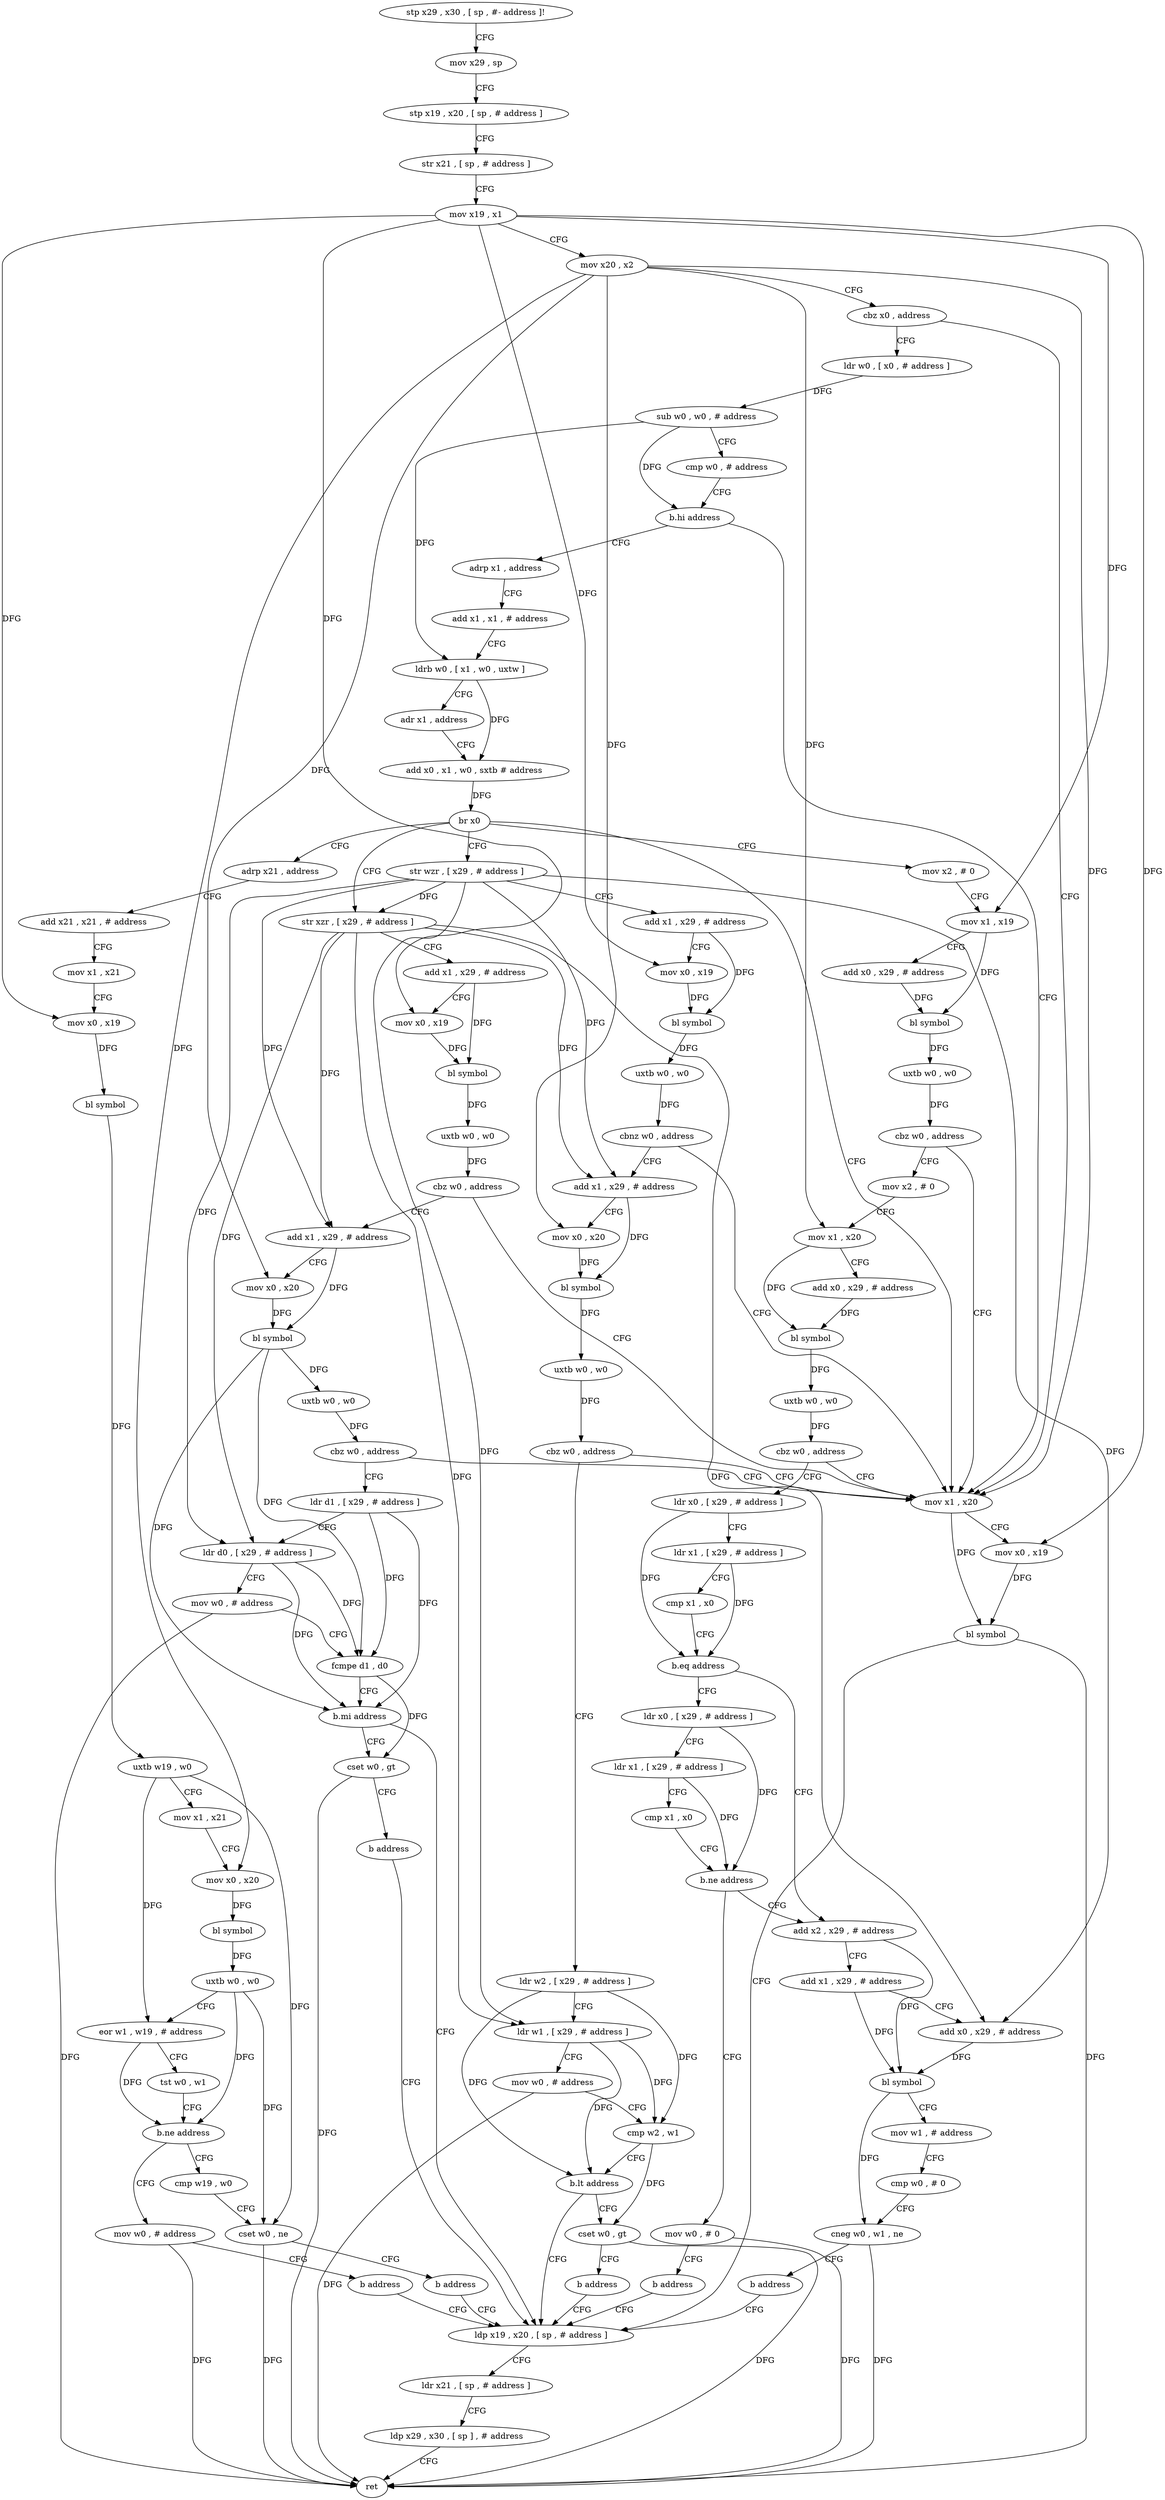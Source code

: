 digraph "func" {
"148500" [label = "stp x29 , x30 , [ sp , #- address ]!" ]
"148504" [label = "mov x29 , sp" ]
"148508" [label = "stp x19 , x20 , [ sp , # address ]" ]
"148512" [label = "str x21 , [ sp , # address ]" ]
"148516" [label = "mov x19 , x1" ]
"148520" [label = "mov x20 , x2" ]
"148524" [label = "cbz x0 , address" ]
"148592" [label = "mov x1 , x20" ]
"148528" [label = "ldr w0 , [ x0 , # address ]" ]
"148596" [label = "mov x0 , x19" ]
"148600" [label = "bl symbol" ]
"148604" [label = "ldp x19 , x20 , [ sp , # address ]" ]
"148532" [label = "sub w0 , w0 , # address" ]
"148536" [label = "cmp w0 , # address" ]
"148540" [label = "b.hi address" ]
"148544" [label = "adrp x1 , address" ]
"148548" [label = "add x1 , x1 , # address" ]
"148552" [label = "ldrb w0 , [ x1 , w0 , uxtw ]" ]
"148556" [label = "adr x1 , address" ]
"148560" [label = "add x0 , x1 , w0 , sxtb # address" ]
"148564" [label = "br x0" ]
"148568" [label = "str wzr , [ x29 , # address ]" ]
"148668" [label = "str xzr , [ x29 , # address ]" ]
"148740" [label = "adrp x21 , address" ]
"148804" [label = "mov x2 , # 0" ]
"148572" [label = "add x1 , x29 , # address" ]
"148576" [label = "mov x0 , x19" ]
"148580" [label = "bl symbol" ]
"148584" [label = "uxtb w0 , w0" ]
"148588" [label = "cbnz w0 , address" ]
"148620" [label = "add x1 , x29 , # address" ]
"148672" [label = "add x1 , x29 , # address" ]
"148676" [label = "mov x0 , x19" ]
"148680" [label = "bl symbol" ]
"148684" [label = "uxtb w0 , w0" ]
"148688" [label = "cbz w0 , address" ]
"148692" [label = "add x1 , x29 , # address" ]
"148744" [label = "add x21 , x21 , # address" ]
"148748" [label = "mov x1 , x21" ]
"148752" [label = "mov x0 , x19" ]
"148756" [label = "bl symbol" ]
"148760" [label = "uxtb w19 , w0" ]
"148764" [label = "mov x1 , x21" ]
"148768" [label = "mov x0 , x20" ]
"148772" [label = "bl symbol" ]
"148776" [label = "uxtb w0 , w0" ]
"148780" [label = "eor w1 , w19 , # address" ]
"148784" [label = "tst w0 , w1" ]
"148788" [label = "b.ne address" ]
"148924" [label = "mov w0 , # address" ]
"148792" [label = "cmp w19 , w0" ]
"148808" [label = "mov x1 , x19" ]
"148812" [label = "add x0 , x29 , # address" ]
"148816" [label = "bl symbol" ]
"148820" [label = "uxtb w0 , w0" ]
"148824" [label = "cbz w0 , address" ]
"148828" [label = "mov x2 , # 0" ]
"148624" [label = "mov x0 , x20" ]
"148628" [label = "bl symbol" ]
"148632" [label = "uxtb w0 , w0" ]
"148636" [label = "cbz w0 , address" ]
"148640" [label = "ldr w2 , [ x29 , # address ]" ]
"148696" [label = "mov x0 , x20" ]
"148700" [label = "bl symbol" ]
"148704" [label = "uxtb w0 , w0" ]
"148708" [label = "cbz w0 , address" ]
"148712" [label = "ldr d1 , [ x29 , # address ]" ]
"148928" [label = "b address" ]
"148796" [label = "cset w0 , ne" ]
"148800" [label = "b address" ]
"148832" [label = "mov x1 , x20" ]
"148836" [label = "add x0 , x29 , # address" ]
"148840" [label = "bl symbol" ]
"148844" [label = "uxtb w0 , w0" ]
"148848" [label = "cbz w0 , address" ]
"148852" [label = "ldr x0 , [ x29 , # address ]" ]
"148644" [label = "ldr w1 , [ x29 , # address ]" ]
"148648" [label = "mov w0 , # address" ]
"148652" [label = "cmp w2 , w1" ]
"148656" [label = "b.lt address" ]
"148660" [label = "cset w0 , gt" ]
"148716" [label = "ldr d0 , [ x29 , # address ]" ]
"148720" [label = "mov w0 , # address" ]
"148724" [label = "fcmpe d1 , d0" ]
"148728" [label = "b.mi address" ]
"148732" [label = "cset w0 , gt" ]
"148608" [label = "ldr x21 , [ sp , # address ]" ]
"148612" [label = "ldp x29 , x30 , [ sp ] , # address" ]
"148616" [label = "ret" ]
"148856" [label = "ldr x1 , [ x29 , # address ]" ]
"148860" [label = "cmp x1 , x0" ]
"148864" [label = "b.eq address" ]
"148900" [label = "ldr x0 , [ x29 , # address ]" ]
"148868" [label = "add x2 , x29 , # address" ]
"148664" [label = "b address" ]
"148736" [label = "b address" ]
"148904" [label = "ldr x1 , [ x29 , # address ]" ]
"148908" [label = "cmp x1 , x0" ]
"148912" [label = "b.ne address" ]
"148916" [label = "mov w0 , # 0" ]
"148872" [label = "add x1 , x29 , # address" ]
"148876" [label = "add x0 , x29 , # address" ]
"148880" [label = "bl symbol" ]
"148884" [label = "mov w1 , # address" ]
"148888" [label = "cmp w0 , # 0" ]
"148892" [label = "cneg w0 , w1 , ne" ]
"148896" [label = "b address" ]
"148920" [label = "b address" ]
"148500" -> "148504" [ label = "CFG" ]
"148504" -> "148508" [ label = "CFG" ]
"148508" -> "148512" [ label = "CFG" ]
"148512" -> "148516" [ label = "CFG" ]
"148516" -> "148520" [ label = "CFG" ]
"148516" -> "148596" [ label = "DFG" ]
"148516" -> "148576" [ label = "DFG" ]
"148516" -> "148676" [ label = "DFG" ]
"148516" -> "148752" [ label = "DFG" ]
"148516" -> "148808" [ label = "DFG" ]
"148520" -> "148524" [ label = "CFG" ]
"148520" -> "148592" [ label = "DFG" ]
"148520" -> "148768" [ label = "DFG" ]
"148520" -> "148624" [ label = "DFG" ]
"148520" -> "148696" [ label = "DFG" ]
"148520" -> "148832" [ label = "DFG" ]
"148524" -> "148592" [ label = "CFG" ]
"148524" -> "148528" [ label = "CFG" ]
"148592" -> "148596" [ label = "CFG" ]
"148592" -> "148600" [ label = "DFG" ]
"148528" -> "148532" [ label = "DFG" ]
"148596" -> "148600" [ label = "DFG" ]
"148600" -> "148604" [ label = "CFG" ]
"148600" -> "148616" [ label = "DFG" ]
"148604" -> "148608" [ label = "CFG" ]
"148532" -> "148536" [ label = "CFG" ]
"148532" -> "148540" [ label = "DFG" ]
"148532" -> "148552" [ label = "DFG" ]
"148536" -> "148540" [ label = "CFG" ]
"148540" -> "148592" [ label = "CFG" ]
"148540" -> "148544" [ label = "CFG" ]
"148544" -> "148548" [ label = "CFG" ]
"148548" -> "148552" [ label = "CFG" ]
"148552" -> "148556" [ label = "CFG" ]
"148552" -> "148560" [ label = "DFG" ]
"148556" -> "148560" [ label = "CFG" ]
"148560" -> "148564" [ label = "DFG" ]
"148564" -> "148568" [ label = "CFG" ]
"148564" -> "148592" [ label = "CFG" ]
"148564" -> "148668" [ label = "CFG" ]
"148564" -> "148740" [ label = "CFG" ]
"148564" -> "148804" [ label = "CFG" ]
"148568" -> "148572" [ label = "CFG" ]
"148568" -> "148644" [ label = "DFG" ]
"148568" -> "148716" [ label = "DFG" ]
"148568" -> "148668" [ label = "DFG" ]
"148568" -> "148620" [ label = "DFG" ]
"148568" -> "148692" [ label = "DFG" ]
"148568" -> "148876" [ label = "DFG" ]
"148668" -> "148672" [ label = "CFG" ]
"148668" -> "148620" [ label = "DFG" ]
"148668" -> "148692" [ label = "DFG" ]
"148668" -> "148644" [ label = "DFG" ]
"148668" -> "148716" [ label = "DFG" ]
"148668" -> "148876" [ label = "DFG" ]
"148740" -> "148744" [ label = "CFG" ]
"148804" -> "148808" [ label = "CFG" ]
"148572" -> "148576" [ label = "CFG" ]
"148572" -> "148580" [ label = "DFG" ]
"148576" -> "148580" [ label = "DFG" ]
"148580" -> "148584" [ label = "DFG" ]
"148584" -> "148588" [ label = "DFG" ]
"148588" -> "148620" [ label = "CFG" ]
"148588" -> "148592" [ label = "CFG" ]
"148620" -> "148624" [ label = "CFG" ]
"148620" -> "148628" [ label = "DFG" ]
"148672" -> "148676" [ label = "CFG" ]
"148672" -> "148680" [ label = "DFG" ]
"148676" -> "148680" [ label = "DFG" ]
"148680" -> "148684" [ label = "DFG" ]
"148684" -> "148688" [ label = "DFG" ]
"148688" -> "148592" [ label = "CFG" ]
"148688" -> "148692" [ label = "CFG" ]
"148692" -> "148696" [ label = "CFG" ]
"148692" -> "148700" [ label = "DFG" ]
"148744" -> "148748" [ label = "CFG" ]
"148748" -> "148752" [ label = "CFG" ]
"148752" -> "148756" [ label = "DFG" ]
"148756" -> "148760" [ label = "DFG" ]
"148760" -> "148764" [ label = "CFG" ]
"148760" -> "148780" [ label = "DFG" ]
"148760" -> "148796" [ label = "DFG" ]
"148764" -> "148768" [ label = "CFG" ]
"148768" -> "148772" [ label = "DFG" ]
"148772" -> "148776" [ label = "DFG" ]
"148776" -> "148780" [ label = "CFG" ]
"148776" -> "148788" [ label = "DFG" ]
"148776" -> "148796" [ label = "DFG" ]
"148780" -> "148784" [ label = "CFG" ]
"148780" -> "148788" [ label = "DFG" ]
"148784" -> "148788" [ label = "CFG" ]
"148788" -> "148924" [ label = "CFG" ]
"148788" -> "148792" [ label = "CFG" ]
"148924" -> "148928" [ label = "CFG" ]
"148924" -> "148616" [ label = "DFG" ]
"148792" -> "148796" [ label = "CFG" ]
"148808" -> "148812" [ label = "CFG" ]
"148808" -> "148816" [ label = "DFG" ]
"148812" -> "148816" [ label = "DFG" ]
"148816" -> "148820" [ label = "DFG" ]
"148820" -> "148824" [ label = "DFG" ]
"148824" -> "148592" [ label = "CFG" ]
"148824" -> "148828" [ label = "CFG" ]
"148828" -> "148832" [ label = "CFG" ]
"148624" -> "148628" [ label = "DFG" ]
"148628" -> "148632" [ label = "DFG" ]
"148632" -> "148636" [ label = "DFG" ]
"148636" -> "148592" [ label = "CFG" ]
"148636" -> "148640" [ label = "CFG" ]
"148640" -> "148644" [ label = "CFG" ]
"148640" -> "148652" [ label = "DFG" ]
"148640" -> "148656" [ label = "DFG" ]
"148696" -> "148700" [ label = "DFG" ]
"148700" -> "148704" [ label = "DFG" ]
"148700" -> "148724" [ label = "DFG" ]
"148700" -> "148728" [ label = "DFG" ]
"148704" -> "148708" [ label = "DFG" ]
"148708" -> "148592" [ label = "CFG" ]
"148708" -> "148712" [ label = "CFG" ]
"148712" -> "148716" [ label = "CFG" ]
"148712" -> "148724" [ label = "DFG" ]
"148712" -> "148728" [ label = "DFG" ]
"148928" -> "148604" [ label = "CFG" ]
"148796" -> "148800" [ label = "CFG" ]
"148796" -> "148616" [ label = "DFG" ]
"148800" -> "148604" [ label = "CFG" ]
"148832" -> "148836" [ label = "CFG" ]
"148832" -> "148840" [ label = "DFG" ]
"148836" -> "148840" [ label = "DFG" ]
"148840" -> "148844" [ label = "DFG" ]
"148844" -> "148848" [ label = "DFG" ]
"148848" -> "148592" [ label = "CFG" ]
"148848" -> "148852" [ label = "CFG" ]
"148852" -> "148856" [ label = "CFG" ]
"148852" -> "148864" [ label = "DFG" ]
"148644" -> "148648" [ label = "CFG" ]
"148644" -> "148652" [ label = "DFG" ]
"148644" -> "148656" [ label = "DFG" ]
"148648" -> "148652" [ label = "CFG" ]
"148648" -> "148616" [ label = "DFG" ]
"148652" -> "148656" [ label = "CFG" ]
"148652" -> "148660" [ label = "DFG" ]
"148656" -> "148604" [ label = "CFG" ]
"148656" -> "148660" [ label = "CFG" ]
"148660" -> "148664" [ label = "CFG" ]
"148660" -> "148616" [ label = "DFG" ]
"148716" -> "148720" [ label = "CFG" ]
"148716" -> "148724" [ label = "DFG" ]
"148716" -> "148728" [ label = "DFG" ]
"148720" -> "148724" [ label = "CFG" ]
"148720" -> "148616" [ label = "DFG" ]
"148724" -> "148728" [ label = "CFG" ]
"148724" -> "148732" [ label = "DFG" ]
"148728" -> "148604" [ label = "CFG" ]
"148728" -> "148732" [ label = "CFG" ]
"148732" -> "148736" [ label = "CFG" ]
"148732" -> "148616" [ label = "DFG" ]
"148608" -> "148612" [ label = "CFG" ]
"148612" -> "148616" [ label = "CFG" ]
"148856" -> "148860" [ label = "CFG" ]
"148856" -> "148864" [ label = "DFG" ]
"148860" -> "148864" [ label = "CFG" ]
"148864" -> "148900" [ label = "CFG" ]
"148864" -> "148868" [ label = "CFG" ]
"148900" -> "148904" [ label = "CFG" ]
"148900" -> "148912" [ label = "DFG" ]
"148868" -> "148872" [ label = "CFG" ]
"148868" -> "148880" [ label = "DFG" ]
"148664" -> "148604" [ label = "CFG" ]
"148736" -> "148604" [ label = "CFG" ]
"148904" -> "148908" [ label = "CFG" ]
"148904" -> "148912" [ label = "DFG" ]
"148908" -> "148912" [ label = "CFG" ]
"148912" -> "148868" [ label = "CFG" ]
"148912" -> "148916" [ label = "CFG" ]
"148916" -> "148920" [ label = "CFG" ]
"148916" -> "148616" [ label = "DFG" ]
"148872" -> "148876" [ label = "CFG" ]
"148872" -> "148880" [ label = "DFG" ]
"148876" -> "148880" [ label = "DFG" ]
"148880" -> "148884" [ label = "CFG" ]
"148880" -> "148892" [ label = "DFG" ]
"148884" -> "148888" [ label = "CFG" ]
"148888" -> "148892" [ label = "CFG" ]
"148892" -> "148896" [ label = "CFG" ]
"148892" -> "148616" [ label = "DFG" ]
"148896" -> "148604" [ label = "CFG" ]
"148920" -> "148604" [ label = "CFG" ]
}
